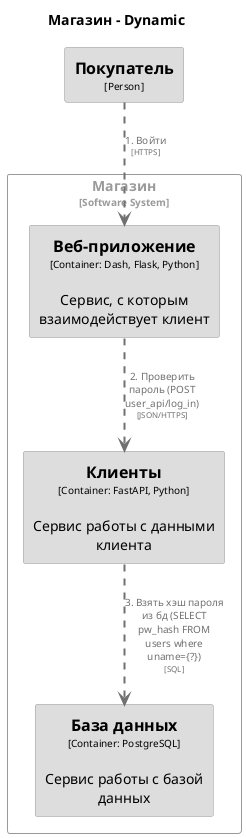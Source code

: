 @startuml
set separator none
title Магазин - Dynamic

top to bottom direction

skinparam {
  arrowFontSize 10
  defaultTextAlignment center
  wrapWidth 200
  maxMessageSize 100
}

hide stereotype

skinparam rectangle<<Магазин.Базаданных>> {
  BackgroundColor #dddddd
  FontColor #000000
  BorderColor #9a9a9a
  shadowing false
}
skinparam rectangle<<Магазин.Вебприложение>> {
  BackgroundColor #dddddd
  FontColor #000000
  BorderColor #9a9a9a
  shadowing false
}
skinparam rectangle<<Магазин.Клиенты>> {
  BackgroundColor #dddddd
  FontColor #000000
  BorderColor #9a9a9a
  shadowing false
}
skinparam rectangle<<Покупатель>> {
  BackgroundColor #dddddd
  FontColor #000000
  BorderColor #9a9a9a
  shadowing false
}
skinparam rectangle<<Магазин>> {
  BorderColor #9a9a9a
  FontColor #9a9a9a
  shadowing false
}

rectangle "Магазин\n<size:10>[Software System]</size>" <<Магазин>> {
  rectangle "==База данных\n<size:10>[Container: PostgreSQL]</size>\n\nСервис работы с базой данных" <<Магазин.Базаданных>> as Магазин.Базаданных
  rectangle "==Веб-приложение\n<size:10>[Container: Dash, Flask, Python]</size>\n\nСервис, с которым взаимодействует клиент" <<Магазин.Вебприложение>> as Магазин.Вебприложение
  rectangle "==Клиенты\n<size:10>[Container: FastAPI, Python]</size>\n\nСервис работы с данными клиента" <<Магазин.Клиенты>> as Магазин.Клиенты
}

rectangle "==Покупатель\n<size:10>[Person]</size>" <<Покупатель>> as Покупатель

Покупатель .[#707070,thickness=2].> Магазин.Вебприложение : "<color:#707070>1. Войти\n<color:#707070><size:8>[HTTPS]</size>"
Магазин.Вебприложение .[#707070,thickness=2].> Магазин.Клиенты : "<color:#707070>2. Проверить пароль (POST user_api/log_in)\n<color:#707070><size:8>[JSON/HTTPS]</size>"
Магазин.Клиенты .[#707070,thickness=2].> Магазин.Базаданных : "<color:#707070>3. Взять хэш пароля из бд (SELECT pw_hash FROM users where uname={?})\n<color:#707070><size:8>[SQL]</size>"
@enduml